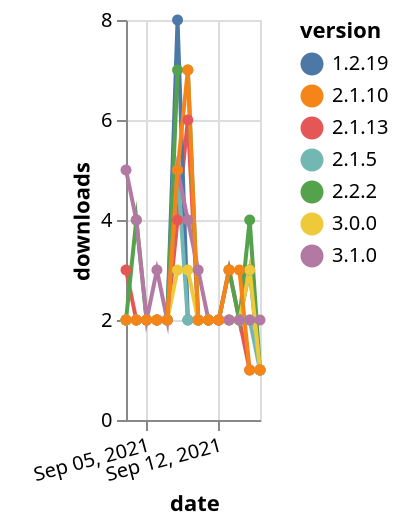 {"$schema": "https://vega.github.io/schema/vega-lite/v5.json", "description": "A simple bar chart with embedded data.", "data": {"values": [{"date": "2021-09-03", "total": 3445, "delta": 3, "version": "2.1.13"}, {"date": "2021-09-04", "total": 3447, "delta": 2, "version": "2.1.13"}, {"date": "2021-09-05", "total": 3449, "delta": 2, "version": "2.1.13"}, {"date": "2021-09-06", "total": 3451, "delta": 2, "version": "2.1.13"}, {"date": "2021-09-07", "total": 3453, "delta": 2, "version": "2.1.13"}, {"date": "2021-09-08", "total": 3457, "delta": 4, "version": "2.1.13"}, {"date": "2021-09-09", "total": 3463, "delta": 6, "version": "2.1.13"}, {"date": "2021-09-10", "total": 3465, "delta": 2, "version": "2.1.13"}, {"date": "2021-09-11", "total": 3467, "delta": 2, "version": "2.1.13"}, {"date": "2021-09-12", "total": 3469, "delta": 2, "version": "2.1.13"}, {"date": "2021-09-13", "total": 3472, "delta": 3, "version": "2.1.13"}, {"date": "2021-09-14", "total": 3474, "delta": 2, "version": "2.1.13"}, {"date": "2021-09-15", "total": 3475, "delta": 1, "version": "2.1.13"}, {"date": "2021-09-16", "total": 3476, "delta": 1, "version": "2.1.13"}, {"date": "2021-09-03", "total": 5393, "delta": 2, "version": "1.2.19"}, {"date": "2021-09-04", "total": 5395, "delta": 2, "version": "1.2.19"}, {"date": "2021-09-05", "total": 5397, "delta": 2, "version": "1.2.19"}, {"date": "2021-09-06", "total": 5399, "delta": 2, "version": "1.2.19"}, {"date": "2021-09-07", "total": 5401, "delta": 2, "version": "1.2.19"}, {"date": "2021-09-08", "total": 5409, "delta": 8, "version": "1.2.19"}, {"date": "2021-09-09", "total": 5411, "delta": 2, "version": "1.2.19"}, {"date": "2021-09-10", "total": 5413, "delta": 2, "version": "1.2.19"}, {"date": "2021-09-11", "total": 5415, "delta": 2, "version": "1.2.19"}, {"date": "2021-09-12", "total": 5417, "delta": 2, "version": "1.2.19"}, {"date": "2021-09-13", "total": 5419, "delta": 2, "version": "1.2.19"}, {"date": "2021-09-14", "total": 5421, "delta": 2, "version": "1.2.19"}, {"date": "2021-09-15", "total": 5424, "delta": 3, "version": "1.2.19"}, {"date": "2021-09-16", "total": 5425, "delta": 1, "version": "1.2.19"}, {"date": "2021-09-03", "total": 3633, "delta": 2, "version": "2.1.5"}, {"date": "2021-09-04", "total": 3635, "delta": 2, "version": "2.1.5"}, {"date": "2021-09-05", "total": 3637, "delta": 2, "version": "2.1.5"}, {"date": "2021-09-06", "total": 3639, "delta": 2, "version": "2.1.5"}, {"date": "2021-09-07", "total": 3641, "delta": 2, "version": "2.1.5"}, {"date": "2021-09-08", "total": 3646, "delta": 5, "version": "2.1.5"}, {"date": "2021-09-09", "total": 3648, "delta": 2, "version": "2.1.5"}, {"date": "2021-09-10", "total": 3650, "delta": 2, "version": "2.1.5"}, {"date": "2021-09-11", "total": 3652, "delta": 2, "version": "2.1.5"}, {"date": "2021-09-12", "total": 3654, "delta": 2, "version": "2.1.5"}, {"date": "2021-09-13", "total": 3656, "delta": 2, "version": "2.1.5"}, {"date": "2021-09-14", "total": 3658, "delta": 2, "version": "2.1.5"}, {"date": "2021-09-15", "total": 3660, "delta": 2, "version": "2.1.5"}, {"date": "2021-09-16", "total": 3661, "delta": 1, "version": "2.1.5"}, {"date": "2021-09-03", "total": 5429, "delta": 2, "version": "2.2.2"}, {"date": "2021-09-04", "total": 5433, "delta": 4, "version": "2.2.2"}, {"date": "2021-09-05", "total": 5435, "delta": 2, "version": "2.2.2"}, {"date": "2021-09-06", "total": 5437, "delta": 2, "version": "2.2.2"}, {"date": "2021-09-07", "total": 5439, "delta": 2, "version": "2.2.2"}, {"date": "2021-09-08", "total": 5446, "delta": 7, "version": "2.2.2"}, {"date": "2021-09-09", "total": 5453, "delta": 7, "version": "2.2.2"}, {"date": "2021-09-10", "total": 5455, "delta": 2, "version": "2.2.2"}, {"date": "2021-09-11", "total": 5457, "delta": 2, "version": "2.2.2"}, {"date": "2021-09-12", "total": 5459, "delta": 2, "version": "2.2.2"}, {"date": "2021-09-13", "total": 5462, "delta": 3, "version": "2.2.2"}, {"date": "2021-09-14", "total": 5464, "delta": 2, "version": "2.2.2"}, {"date": "2021-09-15", "total": 5468, "delta": 4, "version": "2.2.2"}, {"date": "2021-09-16", "total": 5469, "delta": 1, "version": "2.2.2"}, {"date": "2021-09-03", "total": 1625, "delta": 2, "version": "3.0.0"}, {"date": "2021-09-04", "total": 1627, "delta": 2, "version": "3.0.0"}, {"date": "2021-09-05", "total": 1629, "delta": 2, "version": "3.0.0"}, {"date": "2021-09-06", "total": 1631, "delta": 2, "version": "3.0.0"}, {"date": "2021-09-07", "total": 1633, "delta": 2, "version": "3.0.0"}, {"date": "2021-09-08", "total": 1636, "delta": 3, "version": "3.0.0"}, {"date": "2021-09-09", "total": 1639, "delta": 3, "version": "3.0.0"}, {"date": "2021-09-10", "total": 1641, "delta": 2, "version": "3.0.0"}, {"date": "2021-09-11", "total": 1643, "delta": 2, "version": "3.0.0"}, {"date": "2021-09-12", "total": 1645, "delta": 2, "version": "3.0.0"}, {"date": "2021-09-13", "total": 1647, "delta": 2, "version": "3.0.0"}, {"date": "2021-09-14", "total": 1649, "delta": 2, "version": "3.0.0"}, {"date": "2021-09-15", "total": 1652, "delta": 3, "version": "3.0.0"}, {"date": "2021-09-16", "total": 1653, "delta": 1, "version": "3.0.0"}, {"date": "2021-09-03", "total": 540, "delta": 5, "version": "3.1.0"}, {"date": "2021-09-04", "total": 544, "delta": 4, "version": "3.1.0"}, {"date": "2021-09-05", "total": 546, "delta": 2, "version": "3.1.0"}, {"date": "2021-09-06", "total": 549, "delta": 3, "version": "3.1.0"}, {"date": "2021-09-07", "total": 551, "delta": 2, "version": "3.1.0"}, {"date": "2021-09-08", "total": 556, "delta": 5, "version": "3.1.0"}, {"date": "2021-09-09", "total": 560, "delta": 4, "version": "3.1.0"}, {"date": "2021-09-10", "total": 563, "delta": 3, "version": "3.1.0"}, {"date": "2021-09-11", "total": 565, "delta": 2, "version": "3.1.0"}, {"date": "2021-09-12", "total": 567, "delta": 2, "version": "3.1.0"}, {"date": "2021-09-13", "total": 569, "delta": 2, "version": "3.1.0"}, {"date": "2021-09-14", "total": 571, "delta": 2, "version": "3.1.0"}, {"date": "2021-09-15", "total": 573, "delta": 2, "version": "3.1.0"}, {"date": "2021-09-16", "total": 575, "delta": 2, "version": "3.1.0"}, {"date": "2021-09-03", "total": 3847, "delta": 2, "version": "2.1.10"}, {"date": "2021-09-04", "total": 3849, "delta": 2, "version": "2.1.10"}, {"date": "2021-09-05", "total": 3851, "delta": 2, "version": "2.1.10"}, {"date": "2021-09-06", "total": 3853, "delta": 2, "version": "2.1.10"}, {"date": "2021-09-07", "total": 3855, "delta": 2, "version": "2.1.10"}, {"date": "2021-09-08", "total": 3860, "delta": 5, "version": "2.1.10"}, {"date": "2021-09-09", "total": 3867, "delta": 7, "version": "2.1.10"}, {"date": "2021-09-10", "total": 3869, "delta": 2, "version": "2.1.10"}, {"date": "2021-09-11", "total": 3871, "delta": 2, "version": "2.1.10"}, {"date": "2021-09-12", "total": 3873, "delta": 2, "version": "2.1.10"}, {"date": "2021-09-13", "total": 3876, "delta": 3, "version": "2.1.10"}, {"date": "2021-09-14", "total": 3879, "delta": 3, "version": "2.1.10"}, {"date": "2021-09-15", "total": 3880, "delta": 1, "version": "2.1.10"}, {"date": "2021-09-16", "total": 3881, "delta": 1, "version": "2.1.10"}]}, "width": "container", "mark": {"type": "line", "point": {"filled": true}}, "encoding": {"x": {"field": "date", "type": "temporal", "timeUnit": "yearmonthdate", "title": "date", "axis": {"labelAngle": -15}}, "y": {"field": "delta", "type": "quantitative", "title": "downloads"}, "color": {"field": "version", "type": "nominal"}, "tooltip": {"field": "delta"}}}